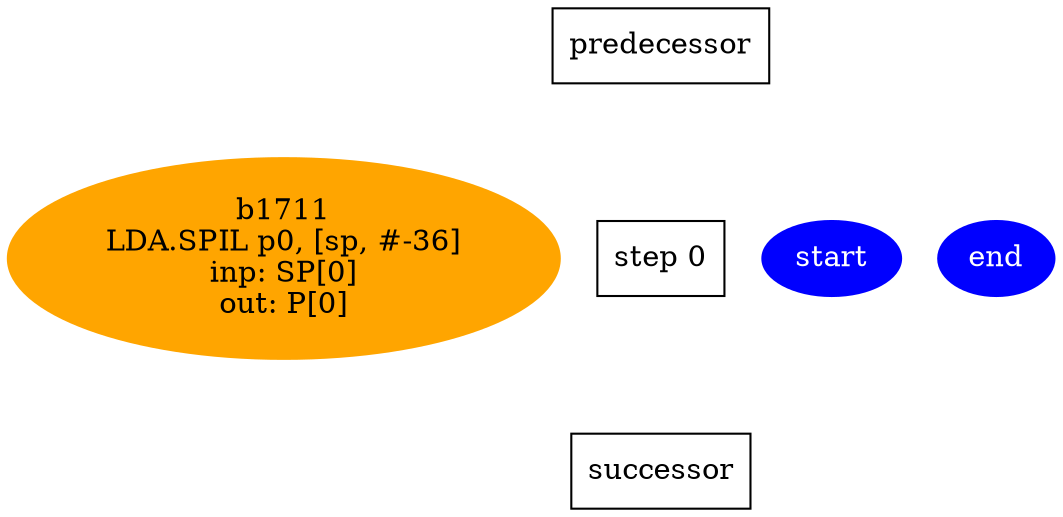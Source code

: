 digraph N {
 b1711[color=orange,fontcolor=black,style=filled,label="b1711\nLDA.SPIL p0, [sp, #-36]\ninp: SP[0]\nout: P[0]"];  {rank=same; S0;  b1711;}
 start [color=blue,fontcolor=white,style=filled,label="start"];  {rank=same; S0;  start;}
 end [color=blue,fontcolor=white,style=filled,label="end"];  {rank=same; S0;  end;}
  Sm1 [label="predecessor",shape=box];
  S0 [label="step 0",shape=box];
  Sm1 -> S0[style=invis,weight=9000];
  S1 [label="successor",shape=box];
  S0 -> S1[style=invis,weight=9000];
}
